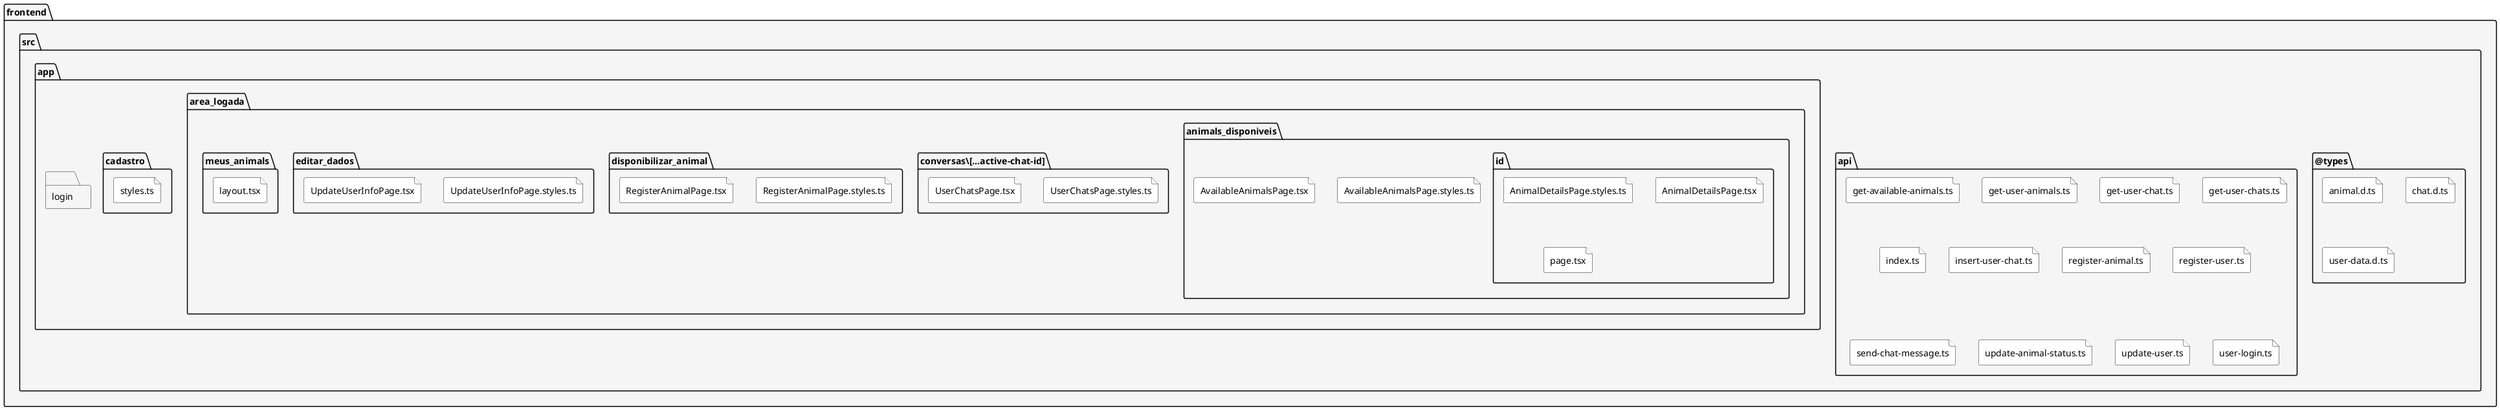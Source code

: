 'PARTE 1: Diagrama de Arquitetura do Frontend'
@startuml
skinparam monochrome true
skinparam folderBackgroundColor #F5F5F5
skinparam fileBackgroundColor #FFFFFF
skinparam shadowing false

folder "frontend" {
    folder "src" {
        folder "@types" {
            file "animal.d.ts"
            file "chat.d.ts"
            file "user-data.d.ts"
        }
        
        folder "api" {
            file "get-available-animals.ts"
            file "get-user-animals.ts"
            file "get-user-chat.ts"
            file "get-user-chats.ts"
            file "index.ts"
            file "insert-user-chat.ts"
            file "register-animal.ts"
            file "register-user.ts"
            file "send-chat-message.ts"
            file "update-animal-status.ts"
            file "update-user.ts"
            file "user-login.ts"
        }
        
        folder "app" {
            folder "area_logada" {
                folder "animals_disponiveis" {
                    folder "[id]" {
                        file "AnimalDetailsPage.styles.ts"
                        file "AnimalDetailsPage.tsx"
                        file "page.tsx"
                    }
                    file "AvailableAnimalsPage.styles.ts"
                    file "AvailableAnimalsPage.tsx"
                    file "page.tsx"
                }
                
                folder "conversas\\[...active-chat-id]" {
                    file "page.tsx"
                    file "UserChatsPage.styles.ts"
                    file "UserChatsPage.tsx"
                }
                
                folder "disponibilizar_animal" {
                    file "page.tsx"
                    file "RegisterAnimalPage.styles.ts"
                    file "RegisterAnimalPage.tsx"
                }
                
                folder "editar_dados" {
                    file "page.tsx"
                    file "UpdateUserInfoPage.styles.ts"
                    file "UpdateUserInfoPage.tsx"
                }
                
                folder "meus_animals" {
                    file "layout.tsx"
                }
            }
            
            folder "cadastro" {
                file "page.tsx"
                file "styles.ts"
            }
            
            folder "login" {
                file "page.tsx"
                file "styles.ts"
            }
            
            file "layout.tsx"
            file "page.tsx"
        }
    }
}
@enduml
